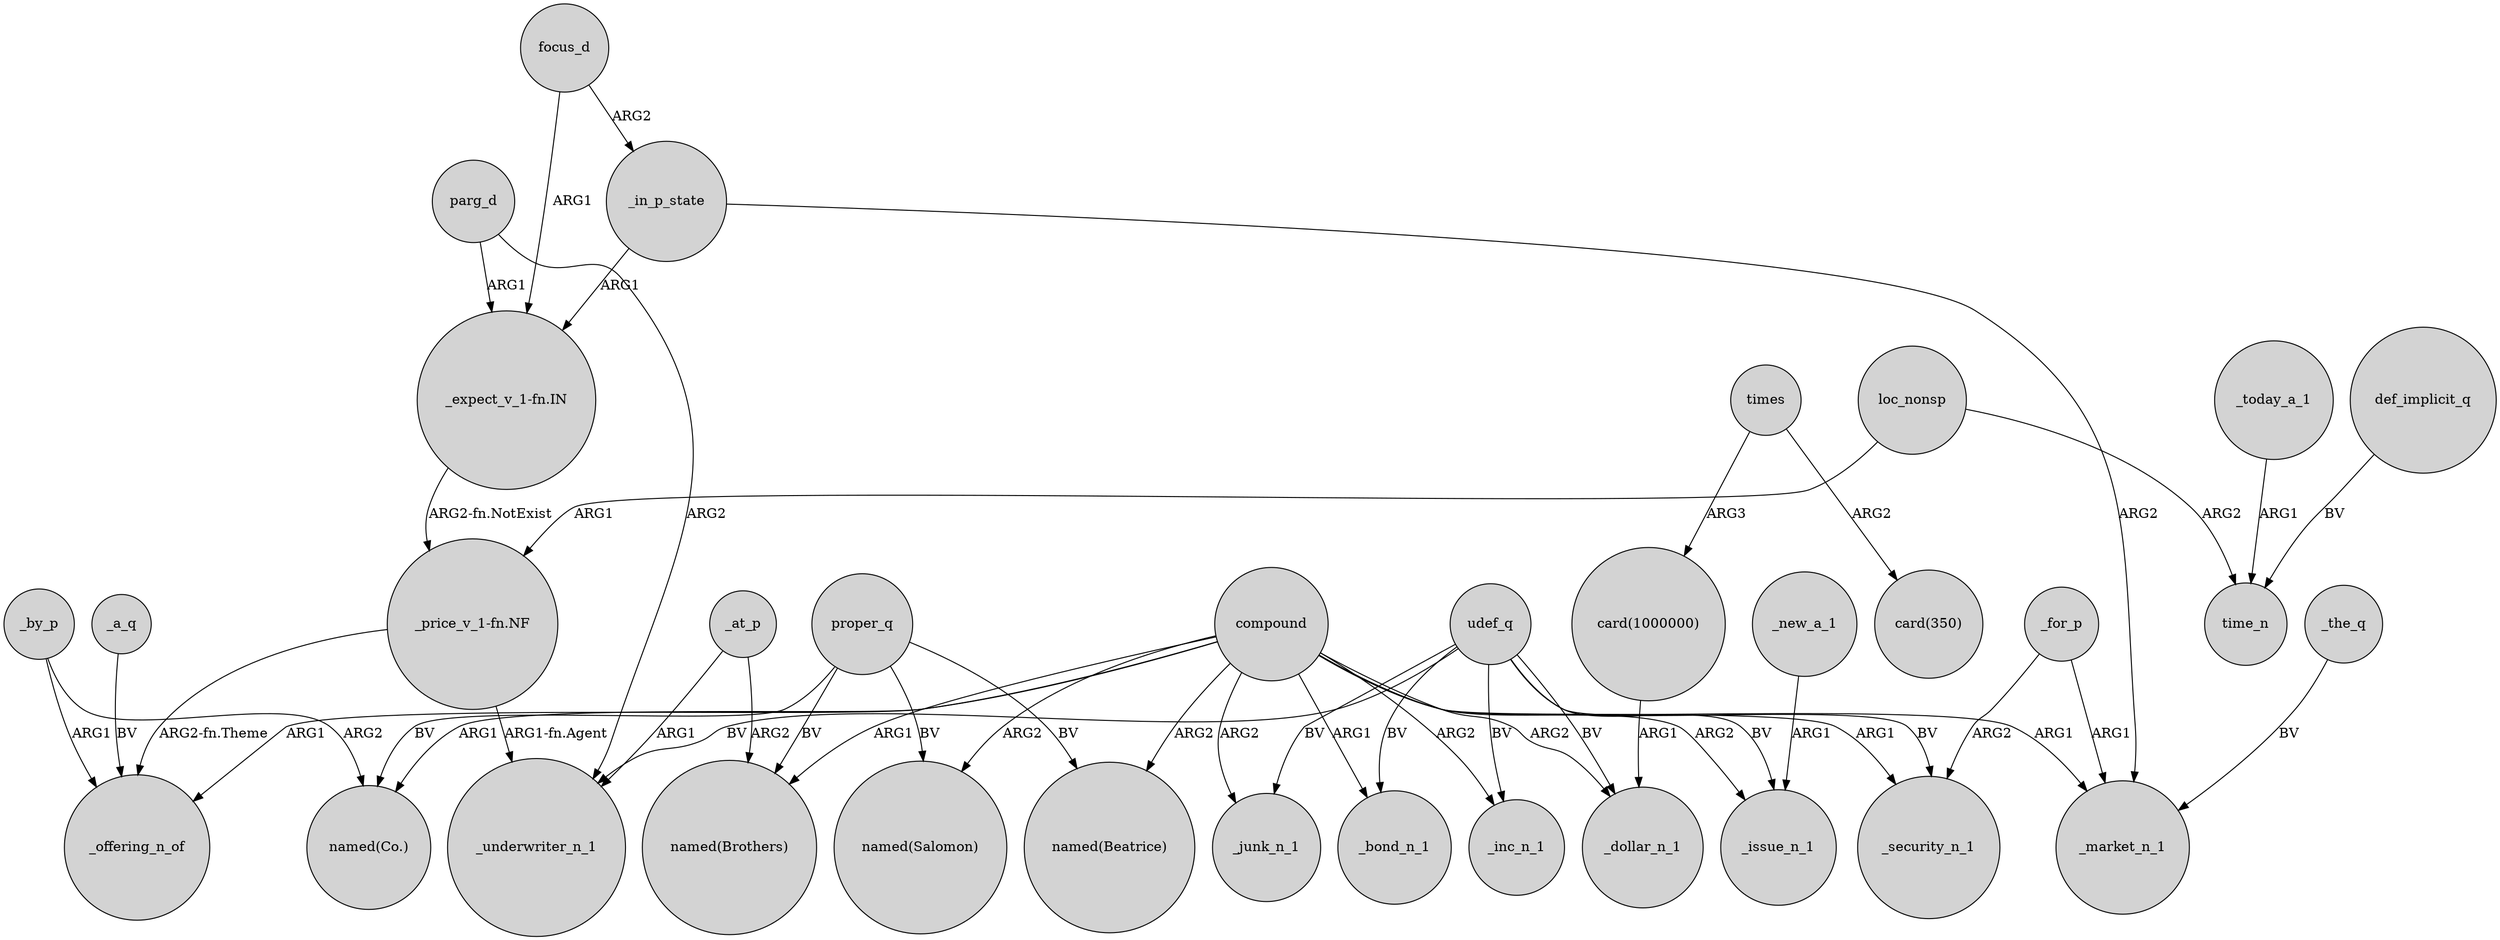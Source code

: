 digraph {
	node [shape=circle style=filled]
	_by_p -> _offering_n_of [label=ARG1]
	_by_p -> "named(Co.)" [label=ARG2]
	"card(1000000)" -> _dollar_n_1 [label=ARG1]
	udef_q -> _inc_n_1 [label=BV]
	_today_a_1 -> time_n [label=ARG1]
	_for_p -> _security_n_1 [label=ARG2]
	def_implicit_q -> time_n [label=BV]
	proper_q -> "named(Brothers)" [label=BV]
	times -> "card(350)" [label=ARG2]
	parg_d -> _underwriter_n_1 [label=ARG2]
	focus_d -> _in_p_state [label=ARG2]
	compound -> _bond_n_1 [label=ARG1]
	"_price_v_1-fn.NF" -> _offering_n_of [label="ARG2-fn.Theme"]
	compound -> _junk_n_1 [label=ARG2]
	_for_p -> _market_n_1 [label=ARG1]
	compound -> "named(Co.)" [label=ARG1]
	compound -> _security_n_1 [label=ARG1]
	compound -> "named(Beatrice)" [label=ARG2]
	compound -> "named(Brothers)" [label=ARG1]
	loc_nonsp -> time_n [label=ARG2]
	"_expect_v_1-fn.IN" -> "_price_v_1-fn.NF" [label="ARG2-fn.NotExist"]
	udef_q -> _junk_n_1 [label=BV]
	focus_d -> "_expect_v_1-fn.IN" [label=ARG1]
	udef_q -> _bond_n_1 [label=BV]
	"_price_v_1-fn.NF" -> _underwriter_n_1 [label="ARG1-fn.Agent"]
	_in_p_state -> _market_n_1 [label=ARG2]
	loc_nonsp -> "_price_v_1-fn.NF" [label=ARG1]
	udef_q -> _underwriter_n_1 [label=BV]
	proper_q -> "named(Salomon)" [label=BV]
	times -> "card(1000000)" [label=ARG3]
	proper_q -> "named(Co.)" [label=BV]
	parg_d -> "_expect_v_1-fn.IN" [label=ARG1]
	_in_p_state -> "_expect_v_1-fn.IN" [label=ARG1]
	udef_q -> _issue_n_1 [label=BV]
	compound -> "named(Salomon)" [label=ARG2]
	compound -> _issue_n_1 [label=ARG2]
	_at_p -> "named(Brothers)" [label=ARG2]
	compound -> _market_n_1 [label=ARG1]
	_a_q -> _offering_n_of [label=BV]
	proper_q -> "named(Beatrice)" [label=BV]
	_the_q -> _market_n_1 [label=BV]
	compound -> _dollar_n_1 [label=ARG2]
	_new_a_1 -> _issue_n_1 [label=ARG1]
	_at_p -> _underwriter_n_1 [label=ARG1]
	compound -> _inc_n_1 [label=ARG2]
	compound -> _offering_n_of [label=ARG1]
	udef_q -> _dollar_n_1 [label=BV]
	udef_q -> _security_n_1 [label=BV]
}
